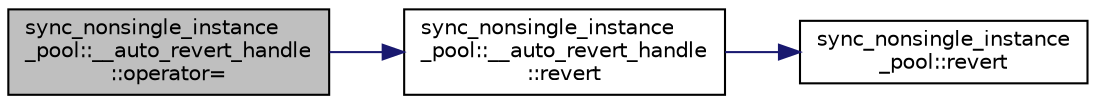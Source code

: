 digraph "sync_nonsingle_instance_pool::__auto_revert_handle::operator="
{
 // LATEX_PDF_SIZE
  edge [fontname="Helvetica",fontsize="10",labelfontname="Helvetica",labelfontsize="10"];
  node [fontname="Helvetica",fontsize="10",shape=record];
  rankdir="LR";
  Node29 [label="sync_nonsingle_instance\l_pool::__auto_revert_handle\l::operator=",height=0.2,width=0.4,color="black", fillcolor="grey75", style="filled", fontcolor="black",tooltip=" "];
  Node29 -> Node30 [color="midnightblue",fontsize="10",style="solid",fontname="Helvetica"];
  Node30 [label="sync_nonsingle_instance\l_pool::__auto_revert_handle\l::revert",height=0.2,width=0.4,color="black", fillcolor="white", style="filled",URL="$classsync__nonsingle__instance__pool_1_1____auto__revert__handle.html#a5e15b57fbc76b3ecff06cf42ec65eae3",tooltip=" "];
  Node30 -> Node31 [color="midnightblue",fontsize="10",style="solid",fontname="Helvetica"];
  Node31 [label="sync_nonsingle_instance\l_pool::revert",height=0.2,width=0.4,color="black", fillcolor="white", style="filled",URL="$classsync__nonsingle__instance__pool.html#a7f51d75d9127babb8e0adf7e5708fb02",tooltip=" "];
}
